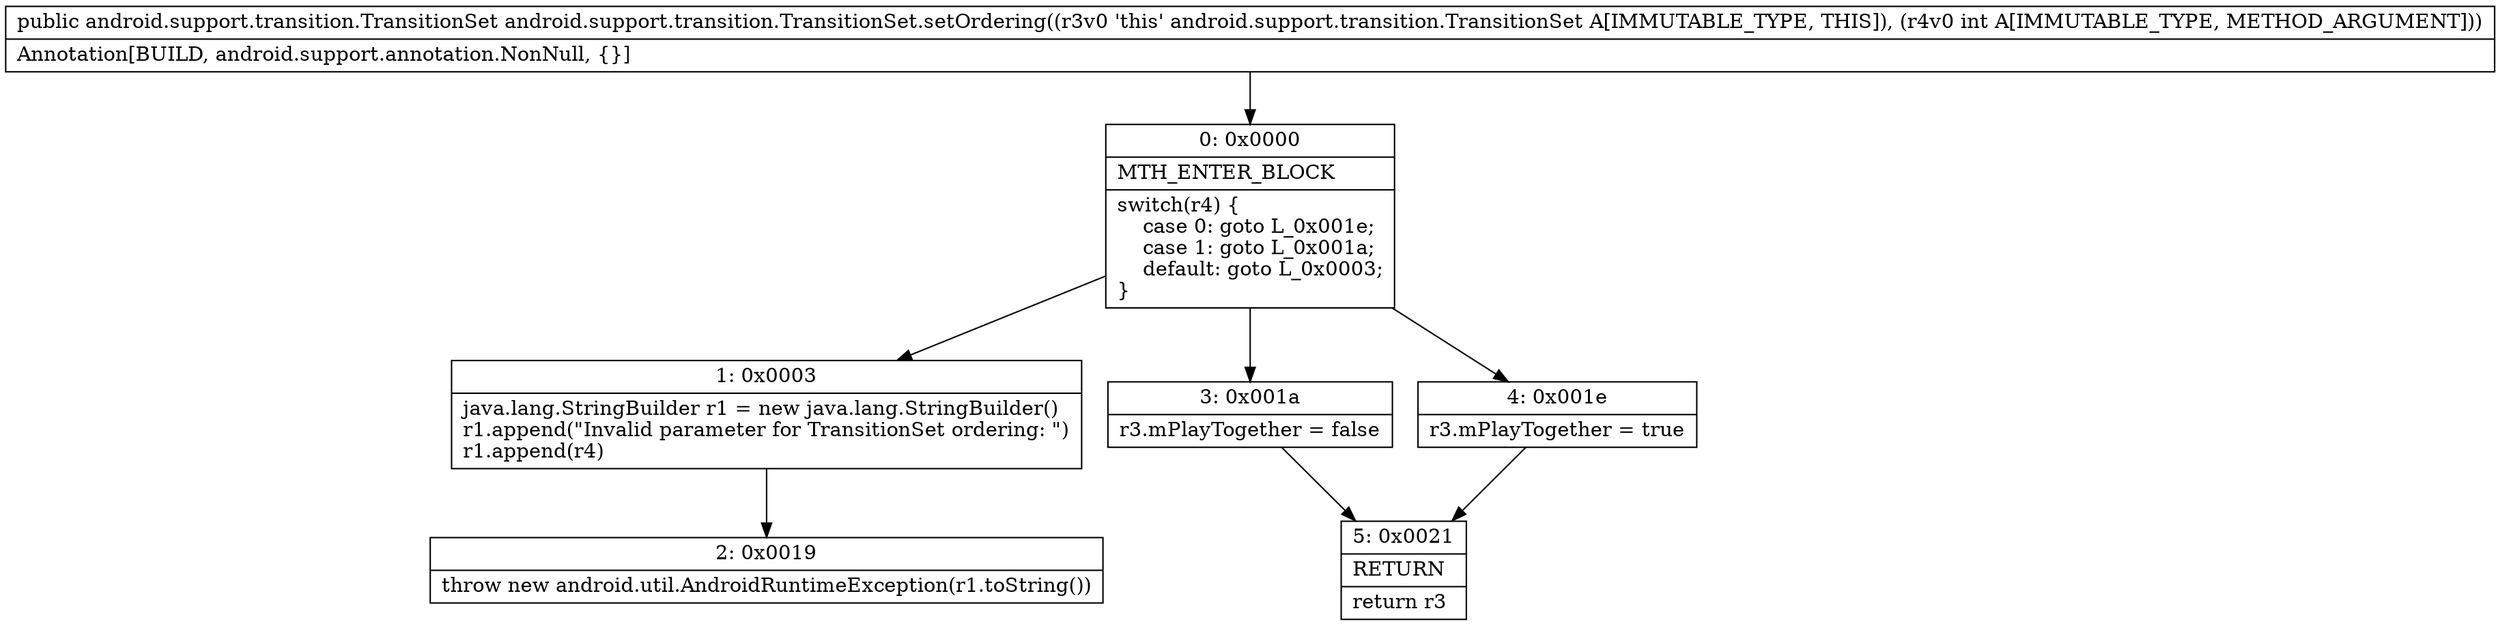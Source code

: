 digraph "CFG forandroid.support.transition.TransitionSet.setOrdering(I)Landroid\/support\/transition\/TransitionSet;" {
Node_0 [shape=record,label="{0\:\ 0x0000|MTH_ENTER_BLOCK\l|switch(r4) \{\l    case 0: goto L_0x001e;\l    case 1: goto L_0x001a;\l    default: goto L_0x0003;\l\}\l}"];
Node_1 [shape=record,label="{1\:\ 0x0003|java.lang.StringBuilder r1 = new java.lang.StringBuilder()\lr1.append(\"Invalid parameter for TransitionSet ordering: \")\lr1.append(r4)\l}"];
Node_2 [shape=record,label="{2\:\ 0x0019|throw new android.util.AndroidRuntimeException(r1.toString())\l}"];
Node_3 [shape=record,label="{3\:\ 0x001a|r3.mPlayTogether = false\l}"];
Node_4 [shape=record,label="{4\:\ 0x001e|r3.mPlayTogether = true\l}"];
Node_5 [shape=record,label="{5\:\ 0x0021|RETURN\l|return r3\l}"];
MethodNode[shape=record,label="{public android.support.transition.TransitionSet android.support.transition.TransitionSet.setOrdering((r3v0 'this' android.support.transition.TransitionSet A[IMMUTABLE_TYPE, THIS]), (r4v0 int A[IMMUTABLE_TYPE, METHOD_ARGUMENT]))  | Annotation[BUILD, android.support.annotation.NonNull, \{\}]\l}"];
MethodNode -> Node_0;
Node_0 -> Node_1;
Node_0 -> Node_3;
Node_0 -> Node_4;
Node_1 -> Node_2;
Node_3 -> Node_5;
Node_4 -> Node_5;
}

